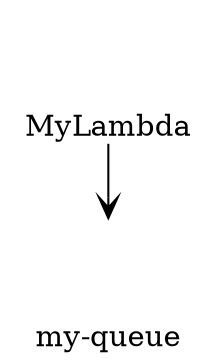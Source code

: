 digraph  {
	splines="ortho";
	n1[height="0.9",image="images/lambda.svg",imagepos="tc",label="MyLambda",labelloc="b",shape="plaintext"];
	n2[height="0.9",image="images/sqs.svg",imagepos="tc",label="my-queue",labelloc="b",shape="plaintext"];
	n1->n2[arrowhead="vee",arrowtail="normal"];
	
}
